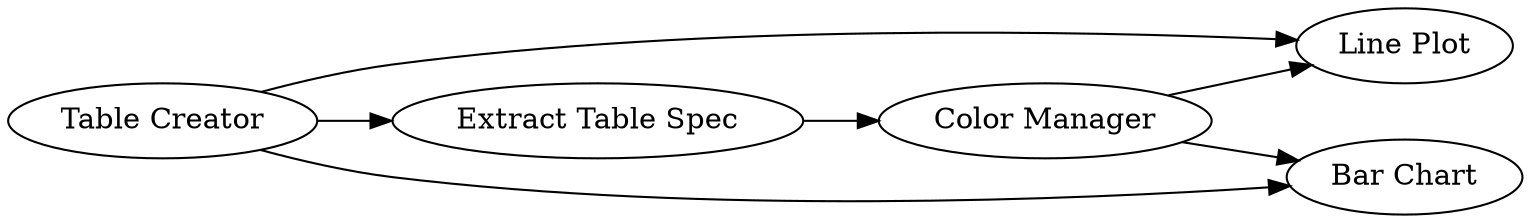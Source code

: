 digraph {
	9 -> 16
	8 -> 10
	8 -> 14
	8 -> 16
	9 -> 10
	14 -> 9
	16 [label="Line Plot"]
	9 [label="Color Manager"]
	8 [label="Table Creator"]
	14 [label="Extract Table Spec"]
	10 [label="Bar Chart"]
	rankdir=LR
}

